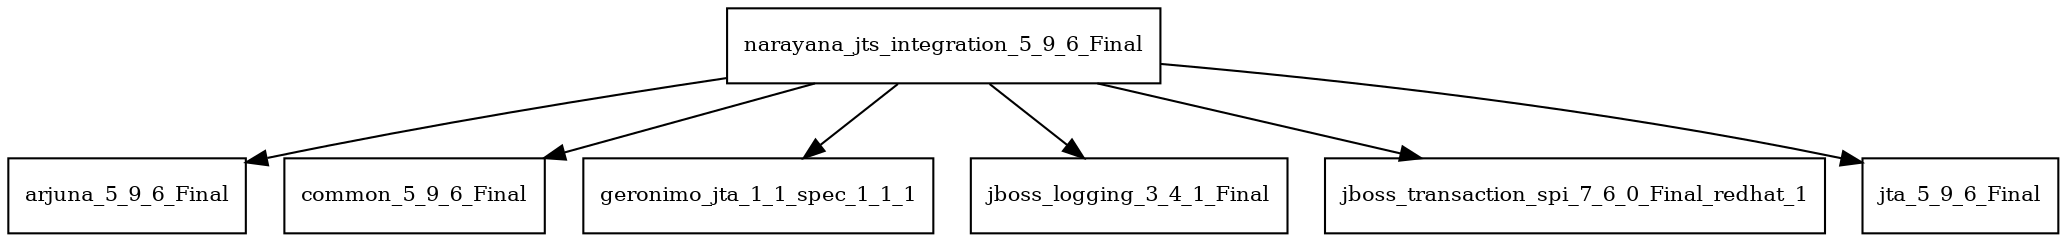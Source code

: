 digraph narayana_jts_integration_5_9_6_Final_dependencies {
  node [shape = box, fontsize=10.0];
  narayana_jts_integration_5_9_6_Final -> arjuna_5_9_6_Final;
  narayana_jts_integration_5_9_6_Final -> common_5_9_6_Final;
  narayana_jts_integration_5_9_6_Final -> geronimo_jta_1_1_spec_1_1_1;
  narayana_jts_integration_5_9_6_Final -> jboss_logging_3_4_1_Final;
  narayana_jts_integration_5_9_6_Final -> jboss_transaction_spi_7_6_0_Final_redhat_1;
  narayana_jts_integration_5_9_6_Final -> jta_5_9_6_Final;
}
